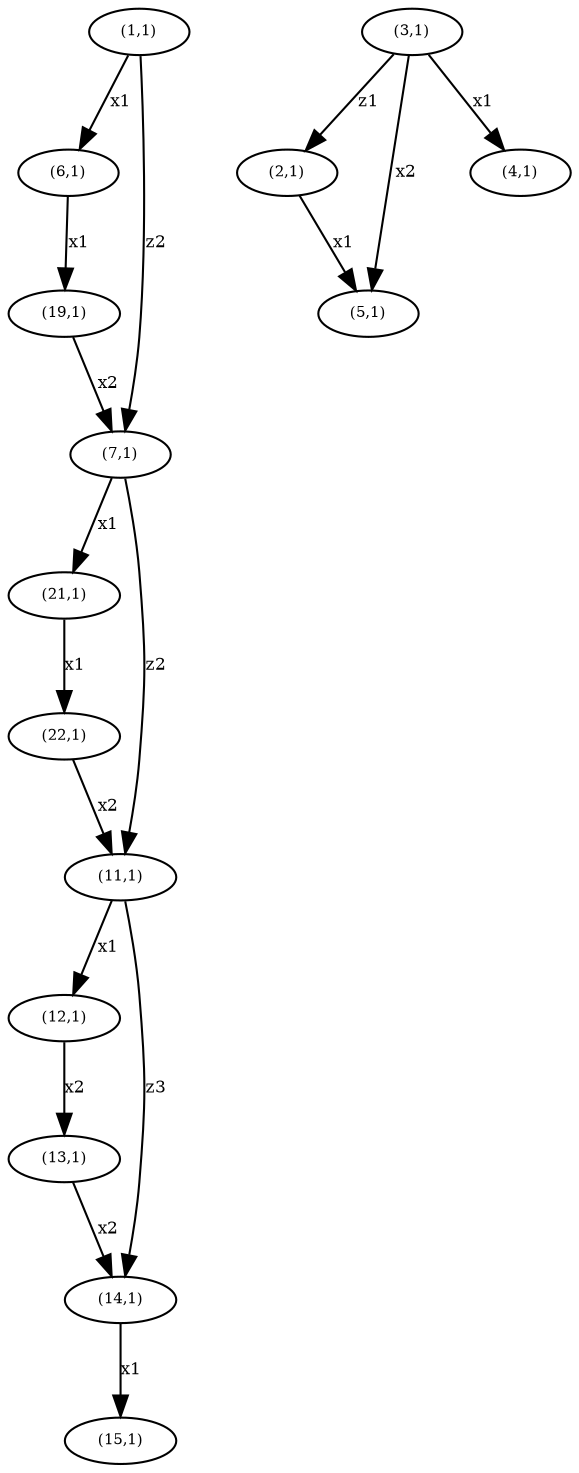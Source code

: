 digraph D2_1 {
"Hv(1,1)" [label="(1,1)",fontsize=7,width=.01,height=.01];
"Hv(1,1)" -> "Hv(6,1)" [label="x1",fontsize=8];
"Hv(1,1)" -> "Hv(7,1)" [label="z2",fontsize=8];
"Hv(2,1)" [label="(2,1)",fontsize=7,width=.01,height=.01];
"Hv(2,1)" -> "Hv(5,1)" [label="x1",fontsize=8];
"Hv(3,1)" [label="(3,1)",fontsize=7,width=.01,height=.01];
"Hv(3,1)" -> "Hv(5,1)" [label="x2",fontsize=8];
"Hv(3,1)" -> "Hv(4,1)" [label="x1",fontsize=8];
"Hv(3,1)" -> "Hv(2,1)" [label="z1",fontsize=8];
"Hv(4,1)" [label="(4,1)",fontsize=7,width=.01,height=.01];
"Hv(5,1)" [label="(5,1)",fontsize=7,width=.01,height=.01];
"Hv(6,1)" [label="(6,1)",fontsize=7,width=.01,height=.01];
"Hv(6,1)" -> "Hv(19,1)" [label="x1",fontsize=8];
"Hv(7,1)" [label="(7,1)",fontsize=7,width=.01,height=.01];
"Hv(7,1)" -> "Hv(21,1)" [label="x1",fontsize=8];
"Hv(7,1)" -> "Hv(11,1)" [label="z2",fontsize=8];
"Hv(11,1)" [label="(11,1)",fontsize=7,width=.01,height=.01];
"Hv(11,1)" -> "Hv(12,1)" [label="x1",fontsize=8];
"Hv(11,1)" -> "Hv(14,1)" [label="z3",fontsize=8];
"Hv(12,1)" [label="(12,1)",fontsize=7,width=.01,height=.01];
"Hv(12,1)" -> "Hv(13,1)" [label="x2",fontsize=8];
"Hv(13,1)" [label="(13,1)",fontsize=7,width=.01,height=.01];
"Hv(13,1)" -> "Hv(14,1)" [label="x2",fontsize=8];
"Hv(14,1)" [label="(14,1)",fontsize=7,width=.01,height=.01];
"Hv(14,1)" -> "Hv(15,1)" [label="x1",fontsize=8];
"Hv(15,1)" [label="(15,1)",fontsize=7,width=.01,height=.01];
"Hv(19,1)" [label="(19,1)",fontsize=7,width=.01,height=.01];
"Hv(19,1)" -> "Hv(7,1)" [label="x2",fontsize=8];
"Hv(21,1)" [label="(21,1)",fontsize=7,width=.01,height=.01];
"Hv(21,1)" -> "Hv(22,1)" [label="x1",fontsize=8];
"Hv(22,1)" [label="(22,1)",fontsize=7,width=.01,height=.01];
"Hv(22,1)" -> "Hv(11,1)" [label="x2",fontsize=8];
}
